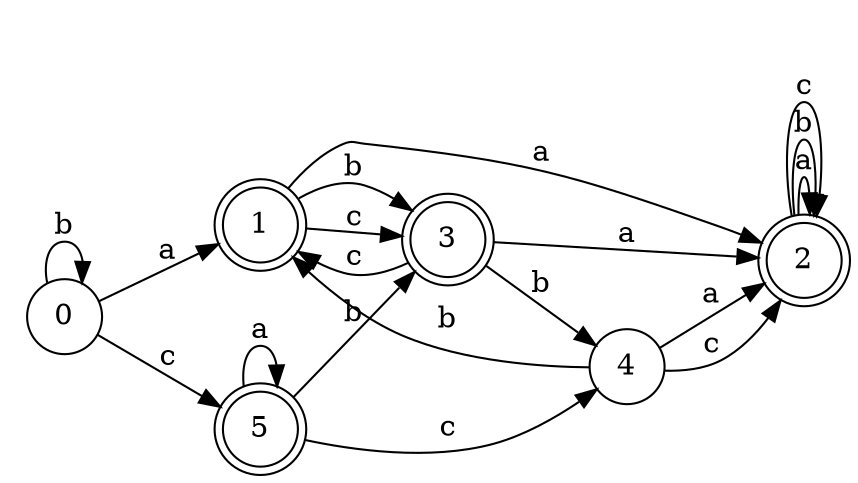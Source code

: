 digraph n5_7 {
__start0 [label="" shape="none"];

rankdir=LR;
size="8,5";

s0 [style="filled", color="black", fillcolor="white" shape="circle", label="0"];
s1 [style="rounded,filled", color="black", fillcolor="white" shape="doublecircle", label="1"];
s2 [style="rounded,filled", color="black", fillcolor="white" shape="doublecircle", label="2"];
s3 [style="rounded,filled", color="black", fillcolor="white" shape="doublecircle", label="3"];
s4 [style="filled", color="black", fillcolor="white" shape="circle", label="4"];
s5 [style="rounded,filled", color="black", fillcolor="white" shape="doublecircle", label="5"];
s0 -> s1 [label="a"];
s0 -> s0 [label="b"];
s0 -> s5 [label="c"];
s1 -> s2 [label="a"];
s1 -> s3 [label="b"];
s1 -> s3 [label="c"];
s2 -> s2 [label="a"];
s2 -> s2 [label="b"];
s2 -> s2 [label="c"];
s3 -> s2 [label="a"];
s3 -> s4 [label="b"];
s3 -> s1 [label="c"];
s4 -> s2 [label="a"];
s4 -> s1 [label="b"];
s4 -> s2 [label="c"];
s5 -> s5 [label="a"];
s5 -> s3 [label="b"];
s5 -> s4 [label="c"];

}